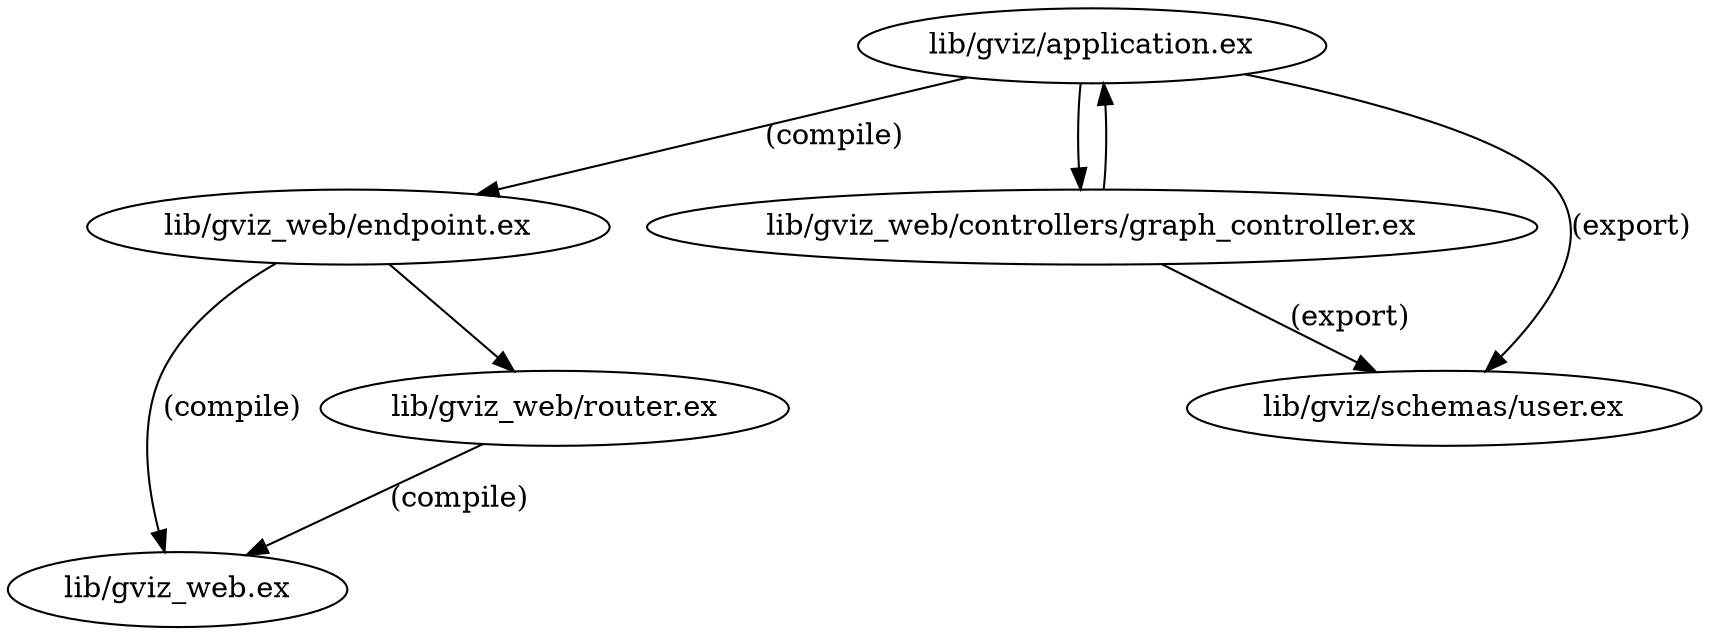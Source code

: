 digraph "xref graph" {
  "lib/gviz_web/endpoint.ex" -> "lib/gviz_web.ex" [label="(compile)"]
  "lib/gviz_web/endpoint.ex" -> "lib/gviz_web/router.ex"
  "lib/gviz_web/router.ex" -> "lib/gviz_web.ex" [label="(compile)"]
  "lib/gviz/application.ex" -> "lib/gviz_web/controllers/graph_controller.ex"
  "lib/gviz/application.ex" -> "lib/gviz/schemas/user.ex" [label="(export)"]
  "lib/gviz_web/controllers/graph_controller.ex" -> "lib/gviz/application.ex"
  "lib/gviz_web/controllers/graph_controller.ex" -> "lib/gviz/schemas/user.ex" [label="(export)"]
  "lib/gviz/application.ex" -> "lib/gviz_web/endpoint.ex" [label="(compile)"]
}
